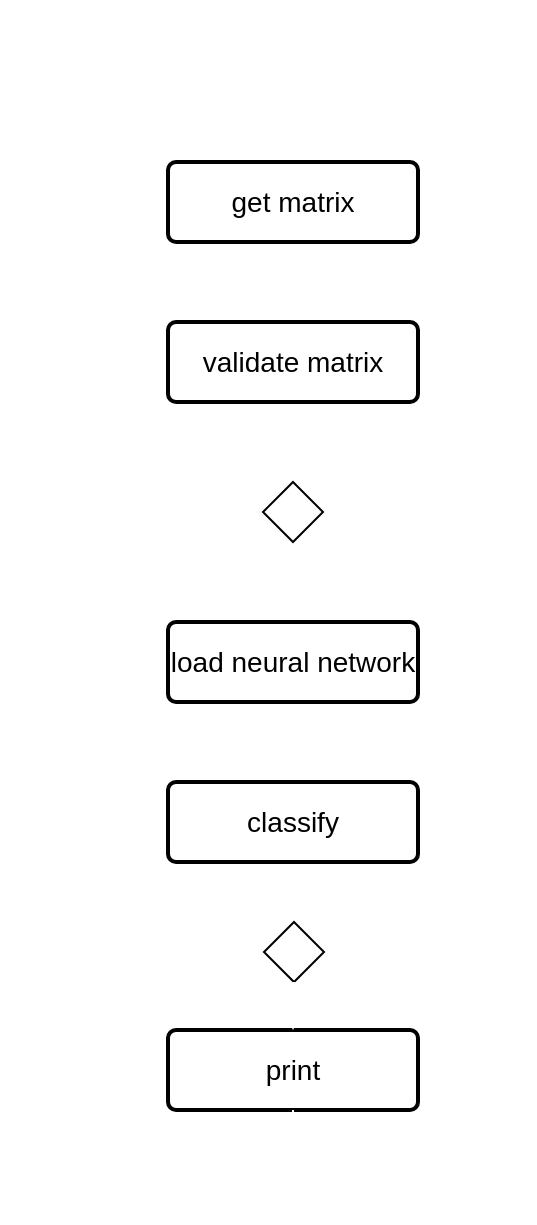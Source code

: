 <mxfile version="10.4.6" type="device"><diagram id="Qz2EB-qn3sex175u2WYs" name="Page-1"><mxGraphModel dx="754" dy="518" grid="1" gridSize="10" guides="1" tooltips="1" connect="1" arrows="1" fold="1" page="1" pageScale="1" pageWidth="827" pageHeight="1169" math="0" shadow="0"><root><mxCell id="0"/><mxCell id="1" parent="0"/><mxCell id="rr1fdDZXESXliRL2b3G--2" value="" style="ellipse;html=1;shape=startState;fillColor=#FFFFFF;strokeColor=#FFFFFF;" parent="1" vertex="1"><mxGeometry x="335.5" y="50" width="30" height="30" as="geometry"/></mxCell><mxCell id="rr1fdDZXESXliRL2b3G--3" value="" style="edgeStyle=orthogonalEdgeStyle;html=1;verticalAlign=bottom;endArrow=open;endSize=8;strokeColor=#FFFFFF;" parent="1" source="rr1fdDZXESXliRL2b3G--2" edge="1"><mxGeometry relative="1" as="geometry"><mxPoint x="350.5" y="130" as="targetPoint"/></mxGeometry></mxCell><mxCell id="rr1fdDZXESXliRL2b3G--44" style="edgeStyle=orthogonalEdgeStyle;rounded=0;html=1;exitX=0.5;exitY=1;entryX=0.5;entryY=0;jettySize=auto;orthogonalLoop=1;strokeColor=#FFFFFF;" parent="1" source="rr1fdDZXESXliRL2b3G--6" target="rr1fdDZXESXliRL2b3G--10" edge="1"><mxGeometry relative="1" as="geometry"/></mxCell><mxCell id="rr1fdDZXESXliRL2b3G--6" value="get matrix" style="strokeWidth=2;rounded=1;arcSize=10;whiteSpace=wrap;html=1;align=center;fontSize=14;" parent="1" vertex="1"><mxGeometry x="288" y="130" width="125" height="40" as="geometry"/></mxCell><mxCell id="rr1fdDZXESXliRL2b3G--45" style="edgeStyle=orthogonalEdgeStyle;rounded=0;html=1;exitX=0.5;exitY=1;entryX=0.5;entryY=0;jettySize=auto;orthogonalLoop=1;strokeColor=#FFFFFF;" parent="1" source="rr1fdDZXESXliRL2b3G--10" target="rr1fdDZXESXliRL2b3G--12" edge="1"><mxGeometry relative="1" as="geometry"/></mxCell><mxCell id="rr1fdDZXESXliRL2b3G--10" value="validate matrix" style="strokeWidth=2;rounded=1;arcSize=10;whiteSpace=wrap;html=1;align=center;fontSize=14;" parent="1" vertex="1"><mxGeometry x="288" y="210" width="125" height="40" as="geometry"/></mxCell><mxCell id="rr1fdDZXESXliRL2b3G--46" style="edgeStyle=orthogonalEdgeStyle;rounded=0;html=1;exitX=0.5;exitY=1;entryX=0.5;entryY=0;jettySize=auto;orthogonalLoop=1;entryDx=0;entryDy=0;strokeColor=#FFFFFF;" parent="1" source="rr1fdDZXESXliRL2b3G--12" target="rr1fdDZXESXliRL2b3G--21" edge="1"><mxGeometry relative="1" as="geometry"><mxPoint x="351" y="370" as="targetPoint"/></mxGeometry></mxCell><mxCell id="rr1fdDZXESXliRL2b3G--61" style="edgeStyle=orthogonalEdgeStyle;rounded=0;html=1;exitX=0;exitY=0.5;entryX=0;entryY=0.5;jettySize=auto;orthogonalLoop=1;strokeColor=#FFFFFF;" parent="1" source="rr1fdDZXESXliRL2b3G--12" target="rr1fdDZXESXliRL2b3G--41" edge="1"><mxGeometry relative="1" as="geometry"><Array as="points"><mxPoint x="236" y="305"/><mxPoint x="236" y="525"/></Array></mxGeometry></mxCell><mxCell id="rr1fdDZXESXliRL2b3G--12" value="" style="rhombus;whiteSpace=wrap;html=1;" parent="1" vertex="1"><mxGeometry x="335.5" y="290" width="30" height="30" as="geometry"/></mxCell><mxCell id="rr1fdDZXESXliRL2b3G--18" value="[validation = true]" style="shape=partialRectangle;top=0;left=0;right=0;bottom=0;align=left;verticalAlign=top;fillColor=none;spacingLeft=34;spacingRight=4;overflow=hidden;rotatable=0;points=[[0,0.5],[1,0.5]];portConstraint=eastwest;dropTarget=0;fontSize=12;strokeColor=#FFFFFF;fontColor=#FFFFFF;" parent="1" vertex="1"><mxGeometry x="326" y="320" width="145" height="26" as="geometry"/></mxCell><mxCell id="rr1fdDZXESXliRL2b3G--19" value="" style="shape=partialRectangle;top=0;left=0;bottom=0;right=0;fillColor=none;align=left;verticalAlign=top;spacingLeft=4;spacingRight=4;overflow=hidden;rotatable=0;points=[];portConstraint=eastwest;part=1;fontSize=12;" parent="rr1fdDZXESXliRL2b3G--18" vertex="1" connectable="0"><mxGeometry width="48.333" height="26" as="geometry"/></mxCell><mxCell id="rr1fdDZXESXliRL2b3G--48" style="edgeStyle=orthogonalEdgeStyle;rounded=0;html=1;exitX=0.5;exitY=1;entryX=0.5;entryY=0;jettySize=auto;orthogonalLoop=1;strokeColor=#FFFFFF;" parent="1" source="rr1fdDZXESXliRL2b3G--21" target="rr1fdDZXESXliRL2b3G--27" edge="1"><mxGeometry relative="1" as="geometry"/></mxCell><mxCell id="rr1fdDZXESXliRL2b3G--21" value="load neural network" style="strokeWidth=2;rounded=1;arcSize=10;whiteSpace=wrap;html=1;align=center;fontSize=14;" parent="1" vertex="1"><mxGeometry x="288" y="360" width="125" height="40" as="geometry"/></mxCell><mxCell id="rr1fdDZXESXliRL2b3G--22" value="[validation = false]" style="shape=partialRectangle;top=0;left=0;right=0;bottom=0;align=left;verticalAlign=top;fillColor=none;spacingLeft=34;spacingRight=4;overflow=hidden;rotatable=0;points=[[0,0.5],[1,0.5]];portConstraint=eastwest;dropTarget=0;fontSize=12;strokeColor=#FFFFFF;fontColor=#FFFFFF;" parent="1" vertex="1"><mxGeometry x="205" y="279" width="142" height="26" as="geometry"/></mxCell><mxCell id="rr1fdDZXESXliRL2b3G--23" value="" style="shape=partialRectangle;top=0;left=0;bottom=0;right=0;fillColor=none;align=left;verticalAlign=top;spacingLeft=4;spacingRight=4;overflow=hidden;rotatable=0;points=[];portConstraint=eastwest;part=1;fontSize=12;" parent="rr1fdDZXESXliRL2b3G--22" vertex="1" connectable="0"><mxGeometry x="1" width="47.333" height="26" as="geometry"/></mxCell><mxCell id="rr1fdDZXESXliRL2b3G--53" style="edgeStyle=orthogonalEdgeStyle;rounded=0;html=1;exitX=0.5;exitY=1;entryX=0.5;entryY=0;jettySize=auto;orthogonalLoop=1;strokeColor=#FFFFFF;" parent="1" source="rr1fdDZXESXliRL2b3G--27" target="rr1fdDZXESXliRL2b3G--41" edge="1"><mxGeometry relative="1" as="geometry"><mxPoint x="351" y="615" as="targetPoint"/></mxGeometry></mxCell><mxCell id="rr1fdDZXESXliRL2b3G--27" value="classify" style="strokeWidth=2;rounded=1;arcSize=10;whiteSpace=wrap;html=1;align=center;fontSize=14;" parent="1" vertex="1"><mxGeometry x="288" y="440" width="125" height="40" as="geometry"/></mxCell><mxCell id="rr1fdDZXESXliRL2b3G--41" value="" style="rhombus;whiteSpace=wrap;html=1;" parent="1" vertex="1"><mxGeometry x="336" y="510" width="30" height="30" as="geometry"/></mxCell><mxCell id="rr1fdDZXESXliRL2b3G--62" value="print" style="strokeWidth=2;rounded=1;arcSize=10;whiteSpace=wrap;html=1;align=center;fontSize=14;" parent="1" vertex="1"><mxGeometry x="288" y="564" width="125" height="40" as="geometry"/></mxCell><mxCell id="rr1fdDZXESXliRL2b3G--65" value="" style="ellipse;html=1;shape=endState;fillColor=#FFFFFF;strokeColor=#FFFFFF;" parent="1" vertex="1"><mxGeometry x="336" y="630" width="30" height="30" as="geometry"/></mxCell><mxCell id="d9w8xi9-1wbEiYyppNUT-1" style="edgeStyle=orthogonalEdgeStyle;rounded=0;html=1;entryX=0.5;entryY=0;jettySize=auto;orthogonalLoop=1;strokeColor=#FFFFFF;entryDx=0;entryDy=0;" edge="1" parent="1" target="rr1fdDZXESXliRL2b3G--62"><mxGeometry relative="1" as="geometry"><mxPoint x="361" y="520" as="targetPoint"/><mxPoint x="351" y="540" as="sourcePoint"/><Array as="points"><mxPoint x="351" y="550"/><mxPoint x="351" y="550"/></Array></mxGeometry></mxCell><mxCell id="d9w8xi9-1wbEiYyppNUT-2" style="edgeStyle=orthogonalEdgeStyle;rounded=0;html=1;entryX=0.5;entryY=0;jettySize=auto;orthogonalLoop=1;strokeColor=#FFFFFF;entryDx=0;entryDy=0;exitX=0.5;exitY=1;exitDx=0;exitDy=0;" edge="1" parent="1" source="rr1fdDZXESXliRL2b3G--62" target="rr1fdDZXESXliRL2b3G--65"><mxGeometry relative="1" as="geometry"><mxPoint x="361" y="574" as="targetPoint"/><mxPoint x="361" y="550" as="sourcePoint"/><Array as="points"><mxPoint x="351" y="620"/><mxPoint x="351" y="620"/></Array></mxGeometry></mxCell></root></mxGraphModel></diagram></mxfile>